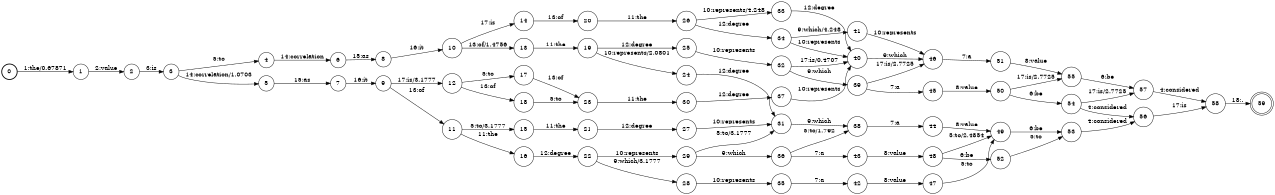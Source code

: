 digraph FST {
rankdir = LR;
size = "8.5,11";
label = "";
center = 1;
orientation = Portrait;
ranksep = "0.4";
nodesep = "0.25";
0 [label = "0", shape = circle, style = bold, fontsize = 14]
	0 -> 1 [label = "1:the/0.67871", fontsize = 14];
1 [label = "1", shape = circle, style = solid, fontsize = 14]
	1 -> 2 [label = "2:value", fontsize = 14];
2 [label = "2", shape = circle, style = solid, fontsize = 14]
	2 -> 3 [label = "3:is", fontsize = 14];
3 [label = "3", shape = circle, style = solid, fontsize = 14]
	3 -> 4 [label = "5:to", fontsize = 14];
	3 -> 5 [label = "14:correlation/1.0703", fontsize = 14];
4 [label = "4", shape = circle, style = solid, fontsize = 14]
	4 -> 6 [label = "14:correlation", fontsize = 14];
5 [label = "5", shape = circle, style = solid, fontsize = 14]
	5 -> 7 [label = "15:as", fontsize = 14];
6 [label = "6", shape = circle, style = solid, fontsize = 14]
	6 -> 8 [label = "15:as", fontsize = 14];
7 [label = "7", shape = circle, style = solid, fontsize = 14]
	7 -> 9 [label = "16:it", fontsize = 14];
8 [label = "8", shape = circle, style = solid, fontsize = 14]
	8 -> 10 [label = "16:it", fontsize = 14];
9 [label = "9", shape = circle, style = solid, fontsize = 14]
	9 -> 12 [label = "17:is/3.1777", fontsize = 14];
	9 -> 11 [label = "13:of", fontsize = 14];
10 [label = "10", shape = circle, style = solid, fontsize = 14]
	10 -> 14 [label = "17:is", fontsize = 14];
	10 -> 13 [label = "13:of/1.4756", fontsize = 14];
11 [label = "11", shape = circle, style = solid, fontsize = 14]
	11 -> 16 [label = "11:the", fontsize = 14];
	11 -> 15 [label = "5:to/3.1777", fontsize = 14];
12 [label = "12", shape = circle, style = solid, fontsize = 14]
	12 -> 17 [label = "5:to", fontsize = 14];
	12 -> 18 [label = "13:of", fontsize = 14];
13 [label = "13", shape = circle, style = solid, fontsize = 14]
	13 -> 19 [label = "11:the", fontsize = 14];
14 [label = "14", shape = circle, style = solid, fontsize = 14]
	14 -> 20 [label = "13:of", fontsize = 14];
15 [label = "15", shape = circle, style = solid, fontsize = 14]
	15 -> 21 [label = "11:the", fontsize = 14];
16 [label = "16", shape = circle, style = solid, fontsize = 14]
	16 -> 22 [label = "12:degree", fontsize = 14];
17 [label = "17", shape = circle, style = solid, fontsize = 14]
	17 -> 23 [label = "13:of", fontsize = 14];
18 [label = "18", shape = circle, style = solid, fontsize = 14]
	18 -> 23 [label = "5:to", fontsize = 14];
19 [label = "19", shape = circle, style = solid, fontsize = 14]
	19 -> 24 [label = "10:represents/2.0801", fontsize = 14];
	19 -> 25 [label = "12:degree", fontsize = 14];
20 [label = "20", shape = circle, style = solid, fontsize = 14]
	20 -> 26 [label = "11:the", fontsize = 14];
21 [label = "21", shape = circle, style = solid, fontsize = 14]
	21 -> 27 [label = "12:degree", fontsize = 14];
22 [label = "22", shape = circle, style = solid, fontsize = 14]
	22 -> 28 [label = "9:which/3.1777", fontsize = 14];
	22 -> 29 [label = "10:represents", fontsize = 14];
23 [label = "23", shape = circle, style = solid, fontsize = 14]
	23 -> 30 [label = "11:the", fontsize = 14];
24 [label = "24", shape = circle, style = solid, fontsize = 14]
	24 -> 31 [label = "12:degree", fontsize = 14];
25 [label = "25", shape = circle, style = solid, fontsize = 14]
	25 -> 32 [label = "10:represents", fontsize = 14];
26 [label = "26", shape = circle, style = solid, fontsize = 14]
	26 -> 33 [label = "10:represents/4.248", fontsize = 14];
	26 -> 34 [label = "12:degree", fontsize = 14];
27 [label = "27", shape = circle, style = solid, fontsize = 14]
	27 -> 31 [label = "10:represents", fontsize = 14];
28 [label = "28", shape = circle, style = solid, fontsize = 14]
	28 -> 35 [label = "10:represents", fontsize = 14];
29 [label = "29", shape = circle, style = solid, fontsize = 14]
	29 -> 31 [label = "5:to/3.1777", fontsize = 14];
	29 -> 36 [label = "9:which", fontsize = 14];
30 [label = "30", shape = circle, style = solid, fontsize = 14]
	30 -> 37 [label = "12:degree", fontsize = 14];
31 [label = "31", shape = circle, style = solid, fontsize = 14]
	31 -> 38 [label = "9:which", fontsize = 14];
32 [label = "32", shape = circle, style = solid, fontsize = 14]
	32 -> 40 [label = "17:is/0.4707", fontsize = 14];
	32 -> 39 [label = "9:which", fontsize = 14];
33 [label = "33", shape = circle, style = solid, fontsize = 14]
	33 -> 40 [label = "12:degree", fontsize = 14];
34 [label = "34", shape = circle, style = solid, fontsize = 14]
	34 -> 41 [label = "9:which/4.248", fontsize = 14];
	34 -> 40 [label = "10:represents", fontsize = 14];
35 [label = "35", shape = circle, style = solid, fontsize = 14]
	35 -> 42 [label = "7:a", fontsize = 14];
36 [label = "36", shape = circle, style = solid, fontsize = 14]
	36 -> 38 [label = "5:to/1.792", fontsize = 14];
	36 -> 43 [label = "7:a", fontsize = 14];
37 [label = "37", shape = circle, style = solid, fontsize = 14]
	37 -> 40 [label = "10:represents", fontsize = 14];
38 [label = "38", shape = circle, style = solid, fontsize = 14]
	38 -> 44 [label = "7:a", fontsize = 14];
39 [label = "39", shape = circle, style = solid, fontsize = 14]
	39 -> 46 [label = "17:is/2.7725", fontsize = 14];
	39 -> 45 [label = "7:a", fontsize = 14];
40 [label = "40", shape = circle, style = solid, fontsize = 14]
	40 -> 46 [label = "9:which", fontsize = 14];
41 [label = "41", shape = circle, style = solid, fontsize = 14]
	41 -> 46 [label = "10:represents", fontsize = 14];
42 [label = "42", shape = circle, style = solid, fontsize = 14]
	42 -> 47 [label = "8:value", fontsize = 14];
43 [label = "43", shape = circle, style = solid, fontsize = 14]
	43 -> 48 [label = "8:value", fontsize = 14];
44 [label = "44", shape = circle, style = solid, fontsize = 14]
	44 -> 49 [label = "8:value", fontsize = 14];
45 [label = "45", shape = circle, style = solid, fontsize = 14]
	45 -> 50 [label = "8:value", fontsize = 14];
46 [label = "46", shape = circle, style = solid, fontsize = 14]
	46 -> 51 [label = "7:a", fontsize = 14];
47 [label = "47", shape = circle, style = solid, fontsize = 14]
	47 -> 49 [label = "5:to", fontsize = 14];
48 [label = "48", shape = circle, style = solid, fontsize = 14]
	48 -> 49 [label = "5:to/2.4854", fontsize = 14];
	48 -> 52 [label = "6:be", fontsize = 14];
49 [label = "49", shape = circle, style = solid, fontsize = 14]
	49 -> 53 [label = "6:be", fontsize = 14];
50 [label = "50", shape = circle, style = solid, fontsize = 14]
	50 -> 55 [label = "17:is/2.7725", fontsize = 14];
	50 -> 54 [label = "6:be", fontsize = 14];
51 [label = "51", shape = circle, style = solid, fontsize = 14]
	51 -> 55 [label = "8:value", fontsize = 14];
52 [label = "52", shape = circle, style = solid, fontsize = 14]
	52 -> 53 [label = "5:to", fontsize = 14];
53 [label = "53", shape = circle, style = solid, fontsize = 14]
	53 -> 56 [label = "4:considered", fontsize = 14];
54 [label = "54", shape = circle, style = solid, fontsize = 14]
	54 -> 57 [label = "17:is/2.7725", fontsize = 14];
	54 -> 56 [label = "4:considered", fontsize = 14];
55 [label = "55", shape = circle, style = solid, fontsize = 14]
	55 -> 57 [label = "6:be", fontsize = 14];
56 [label = "56", shape = circle, style = solid, fontsize = 14]
	56 -> 58 [label = "17:is", fontsize = 14];
57 [label = "57", shape = circle, style = solid, fontsize = 14]
	57 -> 58 [label = "4:considered", fontsize = 14];
58 [label = "58", shape = circle, style = solid, fontsize = 14]
	58 -> 59 [label = "18:.", fontsize = 14];
59 [label = "59", shape = doublecircle, style = solid, fontsize = 14]
}
